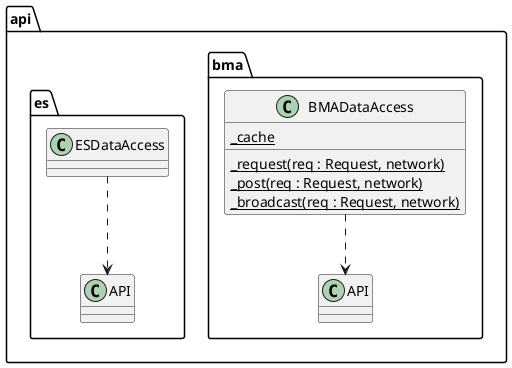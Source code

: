 @startuml

package api {
	package api.bma {
		class BMADataAccess {
			{static} _cache
			{static} _request(req : Request, network)
			{static} _post(req : Request, network)
			{static} _broadcast(req : Request, network)
		}
		BMADataAccess ..> api.bma.API
	}
	package api.es {
			class ESDataAccess {
			}
			ESDataAccess ..> api.es.API
	}

}

@enduml